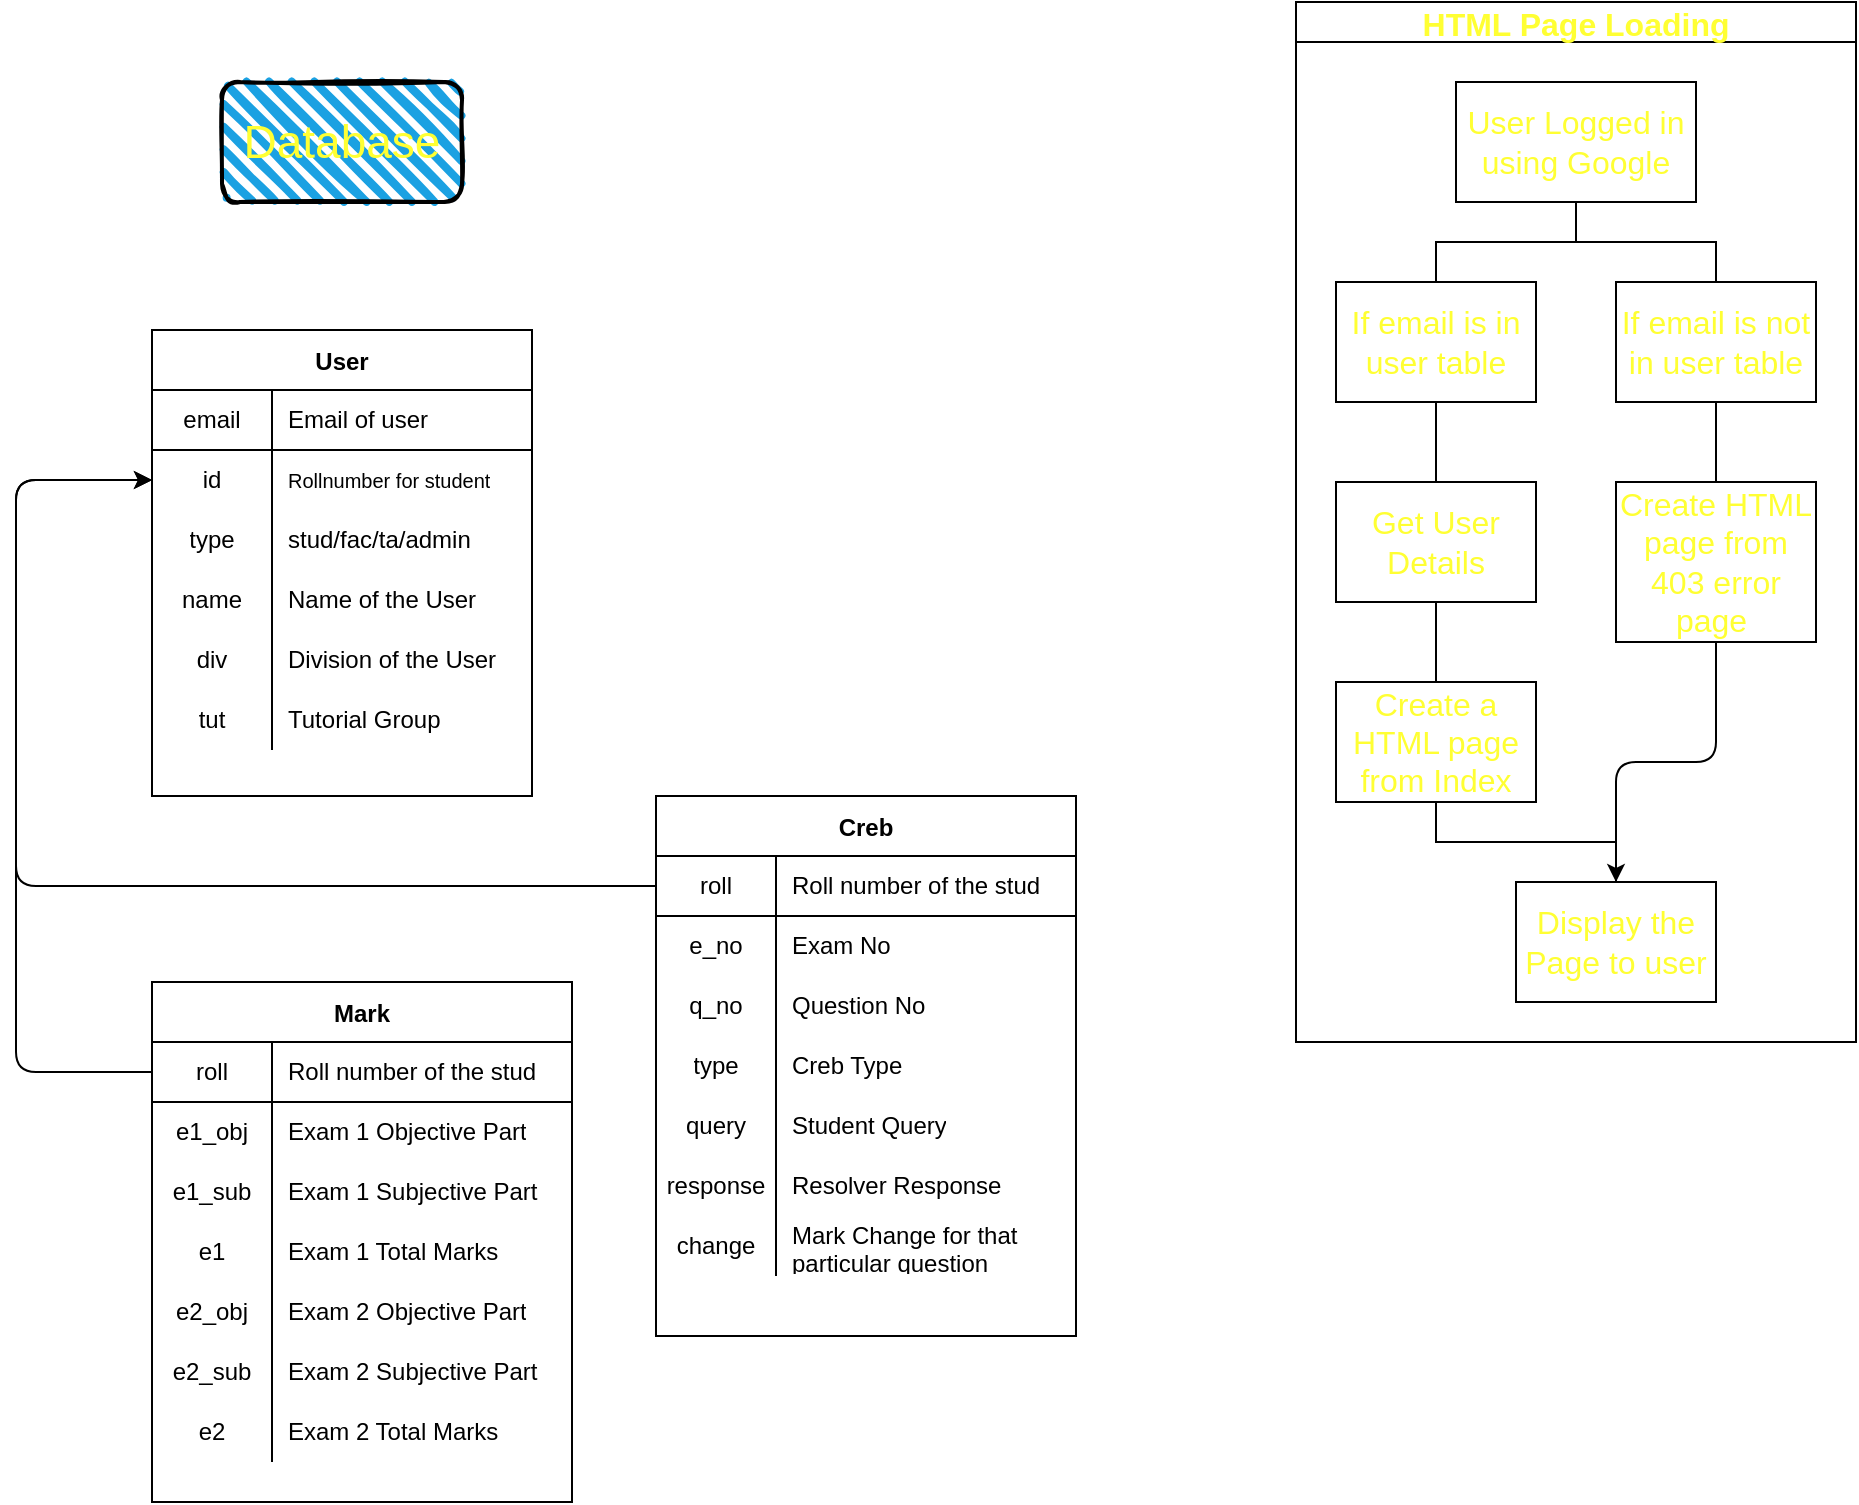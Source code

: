 <mxfile>
    <diagram id="Zwr5BVNnP6Eq51hzm9gV" name="Page-1">
        <mxGraphModel dx="684" dy="620" grid="1" gridSize="10" guides="1" tooltips="1" connect="1" arrows="1" fold="1" page="1" pageScale="1" pageWidth="1169" pageHeight="827" background="none" math="0" shadow="0">
            <root>
                <mxCell id="0"/>
                <mxCell id="1" parent="0"/>
                <mxCell id="2" value="User" style="shape=table;startSize=30;container=1;collapsible=0;childLayout=tableLayout;fixedRows=1;rowLines=0;fontStyle=1;align=center;pointerEvents=1;" parent="1" vertex="1">
                    <mxGeometry x="108" y="204" width="190" height="233" as="geometry"/>
                </mxCell>
                <mxCell id="3" value="" style="shape=partialRectangle;html=1;whiteSpace=wrap;collapsible=0;dropTarget=0;pointerEvents=1;fillColor=none;top=0;left=0;bottom=1;right=0;points=[[0,0.5],[1,0.5]];portConstraint=eastwest;" parent="2" vertex="1">
                    <mxGeometry y="30" width="190" height="30" as="geometry"/>
                </mxCell>
                <mxCell id="4" value="email" style="shape=partialRectangle;html=1;whiteSpace=wrap;connectable=0;fillColor=none;top=0;left=0;bottom=0;right=0;overflow=hidden;pointerEvents=1;" parent="3" vertex="1">
                    <mxGeometry width="60" height="30" as="geometry">
                        <mxRectangle width="60" height="30" as="alternateBounds"/>
                    </mxGeometry>
                </mxCell>
                <mxCell id="5" value="Email of user" style="shape=partialRectangle;html=1;whiteSpace=wrap;connectable=0;fillColor=none;top=0;left=0;bottom=0;right=0;align=left;spacingLeft=6;overflow=hidden;pointerEvents=1;" parent="3" vertex="1">
                    <mxGeometry x="60" width="130" height="30" as="geometry">
                        <mxRectangle width="130" height="30" as="alternateBounds"/>
                    </mxGeometry>
                </mxCell>
                <mxCell id="6" value="" style="shape=partialRectangle;html=1;whiteSpace=wrap;collapsible=0;dropTarget=0;pointerEvents=1;fillColor=none;top=0;left=0;bottom=0;right=0;points=[[0,0.5],[1,0.5]];portConstraint=eastwest;" parent="2" vertex="1">
                    <mxGeometry y="60" width="190" height="30" as="geometry"/>
                </mxCell>
                <mxCell id="7" value="id" style="shape=partialRectangle;html=1;whiteSpace=wrap;connectable=0;fillColor=none;top=0;left=0;bottom=0;right=0;overflow=hidden;pointerEvents=1;" parent="6" vertex="1">
                    <mxGeometry width="60" height="30" as="geometry">
                        <mxRectangle width="60" height="30" as="alternateBounds"/>
                    </mxGeometry>
                </mxCell>
                <mxCell id="8" value="&lt;font style=&quot;font-size: 10px&quot;&gt;Rollnumber for student&lt;/font&gt;" style="shape=partialRectangle;html=1;whiteSpace=wrap;connectable=0;fillColor=none;top=0;left=0;bottom=0;right=0;align=left;spacingLeft=6;overflow=hidden;pointerEvents=1;" parent="6" vertex="1">
                    <mxGeometry x="60" width="130" height="30" as="geometry">
                        <mxRectangle width="130" height="30" as="alternateBounds"/>
                    </mxGeometry>
                </mxCell>
                <mxCell id="9" value="" style="shape=partialRectangle;html=1;whiteSpace=wrap;collapsible=0;dropTarget=0;pointerEvents=1;fillColor=none;top=0;left=0;bottom=0;right=0;points=[[0,0.5],[1,0.5]];portConstraint=eastwest;" parent="2" vertex="1">
                    <mxGeometry y="90" width="190" height="30" as="geometry"/>
                </mxCell>
                <mxCell id="10" value="type" style="shape=partialRectangle;html=1;whiteSpace=wrap;connectable=0;fillColor=none;top=0;left=0;bottom=0;right=0;overflow=hidden;pointerEvents=1;" parent="9" vertex="1">
                    <mxGeometry width="60" height="30" as="geometry">
                        <mxRectangle width="60" height="30" as="alternateBounds"/>
                    </mxGeometry>
                </mxCell>
                <mxCell id="11" value="stud/fac/ta/admin" style="shape=partialRectangle;html=1;whiteSpace=wrap;connectable=0;fillColor=none;top=0;left=0;bottom=0;right=0;align=left;spacingLeft=6;overflow=hidden;pointerEvents=1;" parent="9" vertex="1">
                    <mxGeometry x="60" width="130" height="30" as="geometry">
                        <mxRectangle width="130" height="30" as="alternateBounds"/>
                    </mxGeometry>
                </mxCell>
                <mxCell id="25" style="shape=partialRectangle;html=1;whiteSpace=wrap;collapsible=0;dropTarget=0;pointerEvents=1;fillColor=none;top=0;left=0;bottom=0;right=0;points=[[0,0.5],[1,0.5]];portConstraint=eastwest;" parent="2" vertex="1">
                    <mxGeometry y="120" width="190" height="30" as="geometry"/>
                </mxCell>
                <mxCell id="26" value="name" style="shape=partialRectangle;html=1;whiteSpace=wrap;connectable=0;fillColor=none;top=0;left=0;bottom=0;right=0;overflow=hidden;pointerEvents=1;" parent="25" vertex="1">
                    <mxGeometry width="60" height="30" as="geometry">
                        <mxRectangle width="60" height="30" as="alternateBounds"/>
                    </mxGeometry>
                </mxCell>
                <mxCell id="27" value="Name of the User" style="shape=partialRectangle;html=1;whiteSpace=wrap;connectable=0;fillColor=none;top=0;left=0;bottom=0;right=0;align=left;spacingLeft=6;overflow=hidden;pointerEvents=1;" parent="25" vertex="1">
                    <mxGeometry x="60" width="130" height="30" as="geometry">
                        <mxRectangle width="130" height="30" as="alternateBounds"/>
                    </mxGeometry>
                </mxCell>
                <mxCell id="78" style="shape=partialRectangle;html=1;whiteSpace=wrap;collapsible=0;dropTarget=0;pointerEvents=1;fillColor=none;top=0;left=0;bottom=0;right=0;points=[[0,0.5],[1,0.5]];portConstraint=eastwest;" parent="2" vertex="1">
                    <mxGeometry y="150" width="190" height="30" as="geometry"/>
                </mxCell>
                <mxCell id="79" value="div" style="shape=partialRectangle;html=1;whiteSpace=wrap;connectable=0;fillColor=none;top=0;left=0;bottom=0;right=0;overflow=hidden;pointerEvents=1;" parent="78" vertex="1">
                    <mxGeometry width="60" height="30" as="geometry">
                        <mxRectangle width="60" height="30" as="alternateBounds"/>
                    </mxGeometry>
                </mxCell>
                <mxCell id="80" value="Division of the User" style="shape=partialRectangle;html=1;whiteSpace=wrap;connectable=0;fillColor=none;top=0;left=0;bottom=0;right=0;align=left;spacingLeft=6;overflow=hidden;pointerEvents=1;" parent="78" vertex="1">
                    <mxGeometry x="60" width="130" height="30" as="geometry">
                        <mxRectangle width="130" height="30" as="alternateBounds"/>
                    </mxGeometry>
                </mxCell>
                <mxCell id="81" style="shape=partialRectangle;html=1;whiteSpace=wrap;collapsible=0;dropTarget=0;pointerEvents=1;fillColor=none;top=0;left=0;bottom=0;right=0;points=[[0,0.5],[1,0.5]];portConstraint=eastwest;" parent="2" vertex="1">
                    <mxGeometry y="180" width="190" height="30" as="geometry"/>
                </mxCell>
                <mxCell id="82" value="tut" style="shape=partialRectangle;html=1;whiteSpace=wrap;connectable=0;fillColor=none;top=0;left=0;bottom=0;right=0;overflow=hidden;pointerEvents=1;" parent="81" vertex="1">
                    <mxGeometry width="60" height="30" as="geometry">
                        <mxRectangle width="60" height="30" as="alternateBounds"/>
                    </mxGeometry>
                </mxCell>
                <mxCell id="83" value="Tutorial Group" style="shape=partialRectangle;html=1;whiteSpace=wrap;connectable=0;fillColor=none;top=0;left=0;bottom=0;right=0;align=left;spacingLeft=6;overflow=hidden;pointerEvents=1;" parent="81" vertex="1">
                    <mxGeometry x="60" width="130" height="30" as="geometry">
                        <mxRectangle width="130" height="30" as="alternateBounds"/>
                    </mxGeometry>
                </mxCell>
                <mxCell id="28" value="Mark" style="shape=table;startSize=30;container=1;collapsible=0;childLayout=tableLayout;fixedRows=1;rowLines=0;fontStyle=1;align=center;pointerEvents=1;" parent="1" vertex="1">
                    <mxGeometry x="108" y="530" width="210" height="260" as="geometry"/>
                </mxCell>
                <mxCell id="29" value="" style="shape=partialRectangle;html=1;whiteSpace=wrap;collapsible=0;dropTarget=0;pointerEvents=1;fillColor=none;top=0;left=0;bottom=1;right=0;points=[[0,0.5],[1,0.5]];portConstraint=eastwest;" parent="28" vertex="1">
                    <mxGeometry y="30" width="210" height="30" as="geometry"/>
                </mxCell>
                <mxCell id="30" value="roll" style="shape=partialRectangle;html=1;whiteSpace=wrap;connectable=0;fillColor=none;top=0;left=0;bottom=0;right=0;overflow=hidden;pointerEvents=1;" parent="29" vertex="1">
                    <mxGeometry width="60" height="30" as="geometry">
                        <mxRectangle width="60" height="30" as="alternateBounds"/>
                    </mxGeometry>
                </mxCell>
                <mxCell id="31" value="Roll number of the stud" style="shape=partialRectangle;html=1;whiteSpace=wrap;connectable=0;fillColor=none;top=0;left=0;bottom=0;right=0;align=left;spacingLeft=6;overflow=hidden;pointerEvents=1;" parent="29" vertex="1">
                    <mxGeometry x="60" width="150" height="30" as="geometry">
                        <mxRectangle width="150" height="30" as="alternateBounds"/>
                    </mxGeometry>
                </mxCell>
                <mxCell id="44" style="shape=partialRectangle;html=1;whiteSpace=wrap;collapsible=0;dropTarget=0;pointerEvents=1;fillColor=none;top=0;left=0;bottom=0;right=0;points=[[0,0.5],[1,0.5]];portConstraint=eastwest;" parent="28" vertex="1">
                    <mxGeometry y="60" width="210" height="30" as="geometry"/>
                </mxCell>
                <mxCell id="45" value="e1_obj" style="shape=partialRectangle;html=1;whiteSpace=wrap;connectable=0;fillColor=none;top=0;left=0;bottom=0;right=0;overflow=hidden;pointerEvents=1;" parent="44" vertex="1">
                    <mxGeometry width="60" height="30" as="geometry">
                        <mxRectangle width="60" height="30" as="alternateBounds"/>
                    </mxGeometry>
                </mxCell>
                <mxCell id="46" value="Exam 1 Objective Part" style="shape=partialRectangle;html=1;whiteSpace=wrap;connectable=0;fillColor=none;top=0;left=0;bottom=0;right=0;align=left;spacingLeft=6;overflow=hidden;pointerEvents=1;" parent="44" vertex="1">
                    <mxGeometry x="60" width="150" height="30" as="geometry">
                        <mxRectangle width="150" height="30" as="alternateBounds"/>
                    </mxGeometry>
                </mxCell>
                <mxCell id="47" style="shape=partialRectangle;html=1;whiteSpace=wrap;collapsible=0;dropTarget=0;pointerEvents=1;fillColor=none;top=0;left=0;bottom=0;right=0;points=[[0,0.5],[1,0.5]];portConstraint=eastwest;" parent="28" vertex="1">
                    <mxGeometry y="90" width="210" height="30" as="geometry"/>
                </mxCell>
                <mxCell id="48" value="e1_sub" style="shape=partialRectangle;html=1;whiteSpace=wrap;connectable=0;fillColor=none;top=0;left=0;bottom=0;right=0;overflow=hidden;pointerEvents=1;" parent="47" vertex="1">
                    <mxGeometry width="60" height="30" as="geometry">
                        <mxRectangle width="60" height="30" as="alternateBounds"/>
                    </mxGeometry>
                </mxCell>
                <mxCell id="49" value="Exam 1 Subjective Part" style="shape=partialRectangle;html=1;whiteSpace=wrap;connectable=0;fillColor=none;top=0;left=0;bottom=0;right=0;align=left;spacingLeft=6;overflow=hidden;pointerEvents=1;" parent="47" vertex="1">
                    <mxGeometry x="60" width="150" height="30" as="geometry">
                        <mxRectangle width="150" height="30" as="alternateBounds"/>
                    </mxGeometry>
                </mxCell>
                <mxCell id="50" style="shape=partialRectangle;html=1;whiteSpace=wrap;collapsible=0;dropTarget=0;pointerEvents=1;fillColor=none;top=0;left=0;bottom=0;right=0;points=[[0,0.5],[1,0.5]];portConstraint=eastwest;" parent="28" vertex="1">
                    <mxGeometry y="120" width="210" height="30" as="geometry"/>
                </mxCell>
                <mxCell id="51" value="e1" style="shape=partialRectangle;html=1;whiteSpace=wrap;connectable=0;fillColor=none;top=0;left=0;bottom=0;right=0;overflow=hidden;pointerEvents=1;" parent="50" vertex="1">
                    <mxGeometry width="60" height="30" as="geometry">
                        <mxRectangle width="60" height="30" as="alternateBounds"/>
                    </mxGeometry>
                </mxCell>
                <mxCell id="52" value="Exam 1 Total Marks" style="shape=partialRectangle;html=1;whiteSpace=wrap;connectable=0;fillColor=none;top=0;left=0;bottom=0;right=0;align=left;spacingLeft=6;overflow=hidden;pointerEvents=1;" parent="50" vertex="1">
                    <mxGeometry x="60" width="150" height="30" as="geometry">
                        <mxRectangle width="150" height="30" as="alternateBounds"/>
                    </mxGeometry>
                </mxCell>
                <mxCell id="68" style="shape=partialRectangle;html=1;whiteSpace=wrap;collapsible=0;dropTarget=0;pointerEvents=1;fillColor=none;top=0;left=0;bottom=0;right=0;points=[[0,0.5],[1,0.5]];portConstraint=eastwest;" parent="28" vertex="1">
                    <mxGeometry y="150" width="210" height="30" as="geometry"/>
                </mxCell>
                <mxCell id="69" value="e2_obj" style="shape=partialRectangle;html=1;whiteSpace=wrap;connectable=0;fillColor=none;top=0;left=0;bottom=0;right=0;overflow=hidden;pointerEvents=1;" parent="68" vertex="1">
                    <mxGeometry width="60" height="30" as="geometry">
                        <mxRectangle width="60" height="30" as="alternateBounds"/>
                    </mxGeometry>
                </mxCell>
                <mxCell id="70" value="Exam 2 Objective Part" style="shape=partialRectangle;html=1;whiteSpace=wrap;connectable=0;fillColor=none;top=0;left=0;bottom=0;right=0;align=left;spacingLeft=6;overflow=hidden;pointerEvents=1;" parent="68" vertex="1">
                    <mxGeometry x="60" width="150" height="30" as="geometry">
                        <mxRectangle width="150" height="30" as="alternateBounds"/>
                    </mxGeometry>
                </mxCell>
                <mxCell id="71" style="shape=partialRectangle;html=1;whiteSpace=wrap;collapsible=0;dropTarget=0;pointerEvents=1;fillColor=none;top=0;left=0;bottom=0;right=0;points=[[0,0.5],[1,0.5]];portConstraint=eastwest;" parent="28" vertex="1">
                    <mxGeometry y="180" width="210" height="30" as="geometry"/>
                </mxCell>
                <mxCell id="72" value="e2_sub" style="shape=partialRectangle;html=1;whiteSpace=wrap;connectable=0;fillColor=none;top=0;left=0;bottom=0;right=0;overflow=hidden;pointerEvents=1;" parent="71" vertex="1">
                    <mxGeometry width="60" height="30" as="geometry">
                        <mxRectangle width="60" height="30" as="alternateBounds"/>
                    </mxGeometry>
                </mxCell>
                <mxCell id="73" value="Exam 2 Subjective Part" style="shape=partialRectangle;html=1;whiteSpace=wrap;connectable=0;fillColor=none;top=0;left=0;bottom=0;right=0;align=left;spacingLeft=6;overflow=hidden;pointerEvents=1;" parent="71" vertex="1">
                    <mxGeometry x="60" width="150" height="30" as="geometry">
                        <mxRectangle width="150" height="30" as="alternateBounds"/>
                    </mxGeometry>
                </mxCell>
                <mxCell id="74" style="shape=partialRectangle;html=1;whiteSpace=wrap;collapsible=0;dropTarget=0;pointerEvents=1;fillColor=none;top=0;left=0;bottom=0;right=0;points=[[0,0.5],[1,0.5]];portConstraint=eastwest;" parent="28" vertex="1">
                    <mxGeometry y="210" width="210" height="30" as="geometry"/>
                </mxCell>
                <mxCell id="75" value="e2" style="shape=partialRectangle;html=1;whiteSpace=wrap;connectable=0;fillColor=none;top=0;left=0;bottom=0;right=0;overflow=hidden;pointerEvents=1;" parent="74" vertex="1">
                    <mxGeometry width="60" height="30" as="geometry">
                        <mxRectangle width="60" height="30" as="alternateBounds"/>
                    </mxGeometry>
                </mxCell>
                <mxCell id="76" value="Exam 2 Total Marks" style="shape=partialRectangle;html=1;whiteSpace=wrap;connectable=0;fillColor=none;top=0;left=0;bottom=0;right=0;align=left;spacingLeft=6;overflow=hidden;pointerEvents=1;" parent="74" vertex="1">
                    <mxGeometry x="60" width="150" height="30" as="geometry">
                        <mxRectangle width="150" height="30" as="alternateBounds"/>
                    </mxGeometry>
                </mxCell>
                <mxCell id="88" value="&lt;font style=&quot;font-size: 23px&quot; color=&quot;#ffff33&quot;&gt;Database&lt;/font&gt;" style="rounded=1;whiteSpace=wrap;html=1;strokeWidth=2;fillWeight=4;hachureGap=8;hachureAngle=45;fillColor=#1ba1e2;sketch=1;fontSize=10;" parent="1" vertex="1">
                    <mxGeometry x="143" y="80" width="120" height="60" as="geometry"/>
                </mxCell>
                <mxCell id="89" value="Creb" style="shape=table;startSize=30;container=1;collapsible=0;childLayout=tableLayout;fixedRows=1;rowLines=0;fontStyle=1;align=center;pointerEvents=1;" parent="1" vertex="1">
                    <mxGeometry x="360" y="437" width="210" height="270" as="geometry"/>
                </mxCell>
                <mxCell id="90" value="" style="shape=partialRectangle;html=1;whiteSpace=wrap;collapsible=0;dropTarget=0;pointerEvents=1;fillColor=none;top=0;left=0;bottom=1;right=0;points=[[0,0.5],[1,0.5]];portConstraint=eastwest;" parent="89" vertex="1">
                    <mxGeometry y="30" width="210" height="30" as="geometry"/>
                </mxCell>
                <mxCell id="91" value="roll" style="shape=partialRectangle;html=1;whiteSpace=wrap;connectable=0;fillColor=none;top=0;left=0;bottom=0;right=0;overflow=hidden;pointerEvents=1;" parent="90" vertex="1">
                    <mxGeometry width="60" height="30" as="geometry">
                        <mxRectangle width="60" height="30" as="alternateBounds"/>
                    </mxGeometry>
                </mxCell>
                <mxCell id="92" value="Roll number of the stud" style="shape=partialRectangle;html=1;whiteSpace=wrap;connectable=0;fillColor=none;top=0;left=0;bottom=0;right=0;align=left;spacingLeft=6;overflow=hidden;pointerEvents=1;" parent="90" vertex="1">
                    <mxGeometry x="60" width="150" height="30" as="geometry">
                        <mxRectangle width="150" height="30" as="alternateBounds"/>
                    </mxGeometry>
                </mxCell>
                <mxCell id="93" style="shape=partialRectangle;html=1;whiteSpace=wrap;collapsible=0;dropTarget=0;pointerEvents=1;fillColor=none;top=0;left=0;bottom=0;right=0;points=[[0,0.5],[1,0.5]];portConstraint=eastwest;" parent="89" vertex="1">
                    <mxGeometry y="60" width="210" height="30" as="geometry"/>
                </mxCell>
                <mxCell id="94" value="e_no" style="shape=partialRectangle;html=1;whiteSpace=wrap;connectable=0;fillColor=none;top=0;left=0;bottom=0;right=0;overflow=hidden;pointerEvents=1;" parent="93" vertex="1">
                    <mxGeometry width="60" height="30" as="geometry">
                        <mxRectangle width="60" height="30" as="alternateBounds"/>
                    </mxGeometry>
                </mxCell>
                <mxCell id="95" value="Exam No" style="shape=partialRectangle;html=1;whiteSpace=wrap;connectable=0;fillColor=none;top=0;left=0;bottom=0;right=0;align=left;spacingLeft=6;overflow=hidden;pointerEvents=1;" parent="93" vertex="1">
                    <mxGeometry x="60" width="150" height="30" as="geometry">
                        <mxRectangle width="150" height="30" as="alternateBounds"/>
                    </mxGeometry>
                </mxCell>
                <mxCell id="96" style="shape=partialRectangle;html=1;whiteSpace=wrap;collapsible=0;dropTarget=0;pointerEvents=1;fillColor=none;top=0;left=0;bottom=0;right=0;points=[[0,0.5],[1,0.5]];portConstraint=eastwest;" parent="89" vertex="1">
                    <mxGeometry y="90" width="210" height="30" as="geometry"/>
                </mxCell>
                <mxCell id="97" value="q_no" style="shape=partialRectangle;html=1;whiteSpace=wrap;connectable=0;fillColor=none;top=0;left=0;bottom=0;right=0;overflow=hidden;pointerEvents=1;" parent="96" vertex="1">
                    <mxGeometry width="60" height="30" as="geometry">
                        <mxRectangle width="60" height="30" as="alternateBounds"/>
                    </mxGeometry>
                </mxCell>
                <mxCell id="98" value="Question No" style="shape=partialRectangle;html=1;whiteSpace=wrap;connectable=0;fillColor=none;top=0;left=0;bottom=0;right=0;align=left;spacingLeft=6;overflow=hidden;pointerEvents=1;" parent="96" vertex="1">
                    <mxGeometry x="60" width="150" height="30" as="geometry">
                        <mxRectangle width="150" height="30" as="alternateBounds"/>
                    </mxGeometry>
                </mxCell>
                <mxCell id="99" style="shape=partialRectangle;html=1;whiteSpace=wrap;collapsible=0;dropTarget=0;pointerEvents=1;fillColor=none;top=0;left=0;bottom=0;right=0;points=[[0,0.5],[1,0.5]];portConstraint=eastwest;" parent="89" vertex="1">
                    <mxGeometry y="120" width="210" height="30" as="geometry"/>
                </mxCell>
                <mxCell id="100" value="type" style="shape=partialRectangle;html=1;whiteSpace=wrap;connectable=0;fillColor=none;top=0;left=0;bottom=0;right=0;overflow=hidden;pointerEvents=1;" parent="99" vertex="1">
                    <mxGeometry width="60" height="30" as="geometry">
                        <mxRectangle width="60" height="30" as="alternateBounds"/>
                    </mxGeometry>
                </mxCell>
                <mxCell id="101" value="Creb Type" style="shape=partialRectangle;html=1;whiteSpace=wrap;connectable=0;fillColor=none;top=0;left=0;bottom=0;right=0;align=left;spacingLeft=6;overflow=hidden;pointerEvents=1;" parent="99" vertex="1">
                    <mxGeometry x="60" width="150" height="30" as="geometry">
                        <mxRectangle width="150" height="30" as="alternateBounds"/>
                    </mxGeometry>
                </mxCell>
                <mxCell id="111" style="shape=partialRectangle;html=1;whiteSpace=wrap;collapsible=0;dropTarget=0;pointerEvents=1;fillColor=none;top=0;left=0;bottom=0;right=0;points=[[0,0.5],[1,0.5]];portConstraint=eastwest;" parent="89" vertex="1">
                    <mxGeometry y="150" width="210" height="30" as="geometry"/>
                </mxCell>
                <mxCell id="112" value="query" style="shape=partialRectangle;html=1;whiteSpace=wrap;connectable=0;fillColor=none;top=0;left=0;bottom=0;right=0;overflow=hidden;pointerEvents=1;" parent="111" vertex="1">
                    <mxGeometry width="60" height="30" as="geometry">
                        <mxRectangle width="60" height="30" as="alternateBounds"/>
                    </mxGeometry>
                </mxCell>
                <mxCell id="113" value="Student Query" style="shape=partialRectangle;html=1;whiteSpace=wrap;connectable=0;fillColor=none;top=0;left=0;bottom=0;right=0;align=left;spacingLeft=6;overflow=hidden;pointerEvents=1;" parent="111" vertex="1">
                    <mxGeometry x="60" width="150" height="30" as="geometry">
                        <mxRectangle width="150" height="30" as="alternateBounds"/>
                    </mxGeometry>
                </mxCell>
                <mxCell id="114" style="shape=partialRectangle;html=1;whiteSpace=wrap;collapsible=0;dropTarget=0;pointerEvents=1;fillColor=none;top=0;left=0;bottom=0;right=0;points=[[0,0.5],[1,0.5]];portConstraint=eastwest;" parent="89" vertex="1">
                    <mxGeometry y="180" width="210" height="30" as="geometry"/>
                </mxCell>
                <mxCell id="115" value="response" style="shape=partialRectangle;html=1;whiteSpace=wrap;connectable=0;fillColor=none;top=0;left=0;bottom=0;right=0;overflow=hidden;pointerEvents=1;" parent="114" vertex="1">
                    <mxGeometry width="60" height="30" as="geometry">
                        <mxRectangle width="60" height="30" as="alternateBounds"/>
                    </mxGeometry>
                </mxCell>
                <mxCell id="116" value="Resolver Response" style="shape=partialRectangle;html=1;whiteSpace=wrap;connectable=0;fillColor=none;top=0;left=0;bottom=0;right=0;align=left;spacingLeft=6;overflow=hidden;pointerEvents=1;" parent="114" vertex="1">
                    <mxGeometry x="60" width="150" height="30" as="geometry">
                        <mxRectangle width="150" height="30" as="alternateBounds"/>
                    </mxGeometry>
                </mxCell>
                <mxCell id="117" style="shape=partialRectangle;html=1;whiteSpace=wrap;collapsible=0;dropTarget=0;pointerEvents=1;fillColor=none;top=0;left=0;bottom=0;right=0;points=[[0,0.5],[1,0.5]];portConstraint=eastwest;" parent="89" vertex="1">
                    <mxGeometry y="210" width="210" height="30" as="geometry"/>
                </mxCell>
                <mxCell id="118" value="change" style="shape=partialRectangle;html=1;whiteSpace=wrap;connectable=0;fillColor=none;top=0;left=0;bottom=0;right=0;overflow=hidden;pointerEvents=1;" parent="117" vertex="1">
                    <mxGeometry width="60" height="30" as="geometry">
                        <mxRectangle width="60" height="30" as="alternateBounds"/>
                    </mxGeometry>
                </mxCell>
                <mxCell id="119" value="Mark Change for that particular question" style="shape=partialRectangle;html=1;whiteSpace=wrap;connectable=0;fillColor=none;top=0;left=0;bottom=0;right=0;align=left;spacingLeft=6;overflow=hidden;pointerEvents=1;" parent="117" vertex="1">
                    <mxGeometry x="60" width="150" height="30" as="geometry">
                        <mxRectangle width="150" height="30" as="alternateBounds"/>
                    </mxGeometry>
                </mxCell>
                <mxCell id="122" value="" style="edgeStyle=elbowEdgeStyle;elbow=vertical;endArrow=classic;html=1;fontSize=23;fontColor=#FFFF33;exitX=0;exitY=0.5;exitDx=0;exitDy=0;entryX=0;entryY=0.5;entryDx=0;entryDy=0;" parent="1" source="29" target="6" edge="1">
                    <mxGeometry width="50" height="50" relative="1" as="geometry">
                        <mxPoint x="370" y="500" as="sourcePoint"/>
                        <mxPoint x="420" y="450" as="targetPoint"/>
                        <Array as="points">
                            <mxPoint x="40" y="420"/>
                        </Array>
                    </mxGeometry>
                </mxCell>
                <mxCell id="123" value="" style="edgeStyle=elbowEdgeStyle;elbow=horizontal;endArrow=classic;html=1;fontSize=23;fontColor=#FFFF33;exitX=0;exitY=0.5;exitDx=0;exitDy=0;entryX=0;entryY=0.5;entryDx=0;entryDy=0;" parent="1" source="90" target="6" edge="1">
                    <mxGeometry width="50" height="50" relative="1" as="geometry">
                        <mxPoint x="370" y="500" as="sourcePoint"/>
                        <mxPoint x="420" y="450" as="targetPoint"/>
                        <Array as="points">
                            <mxPoint x="40" y="380"/>
                        </Array>
                    </mxGeometry>
                </mxCell>
                <mxCell id="134" value="HTML Page Loading" style="swimlane;startSize=20;horizontal=1;containerType=tree;newEdgeStyle={&quot;edgeStyle&quot;:&quot;elbowEdgeStyle&quot;,&quot;startArrow&quot;:&quot;none&quot;,&quot;endArrow&quot;:&quot;none&quot;};labelBackgroundColor=none;fontSize=16;fontColor=#FFFF33;" parent="1" vertex="1">
                    <mxGeometry x="680" y="40" width="280" height="520" as="geometry">
                        <mxRectangle x="690" y="240" width="100" height="20" as="alternateBounds"/>
                    </mxGeometry>
                </mxCell>
                <mxCell id="135" value="" style="edgeStyle=elbowEdgeStyle;elbow=vertical;startArrow=none;endArrow=none;rounded=0;fontSize=16;fontColor=#FFFF33;" parent="134" source="137" target="138" edge="1">
                    <mxGeometry relative="1" as="geometry"/>
                </mxCell>
                <mxCell id="136" value="" style="edgeStyle=elbowEdgeStyle;elbow=vertical;startArrow=none;endArrow=none;rounded=0;fontSize=16;fontColor=#FFFF33;" parent="134" source="137" target="139" edge="1">
                    <mxGeometry relative="1" as="geometry"/>
                </mxCell>
                <UserObject label="User Logged in using Google" treeRoot="1" id="137">
                    <mxCell style="whiteSpace=wrap;html=1;align=center;treeFolding=1;treeMoving=1;newEdgeStyle={&quot;edgeStyle&quot;:&quot;elbowEdgeStyle&quot;,&quot;startArrow&quot;:&quot;none&quot;,&quot;endArrow&quot;:&quot;none&quot;};labelBackgroundColor=none;fontSize=16;fontColor=#FFFF33;" parent="134" vertex="1">
                        <mxGeometry x="80" y="40" width="120" height="60" as="geometry"/>
                    </mxCell>
                </UserObject>
                <mxCell id="138" value="If email is in user table" style="whiteSpace=wrap;html=1;align=center;verticalAlign=middle;treeFolding=1;treeMoving=1;newEdgeStyle={&quot;edgeStyle&quot;:&quot;elbowEdgeStyle&quot;,&quot;startArrow&quot;:&quot;none&quot;,&quot;endArrow&quot;:&quot;none&quot;};labelBackgroundColor=none;fontSize=16;fontColor=#FFFF33;" parent="134" vertex="1">
                    <mxGeometry x="20" y="140" width="100" height="60" as="geometry"/>
                </mxCell>
                <mxCell id="139" value="If email is not in user table" style="whiteSpace=wrap;html=1;align=center;verticalAlign=middle;treeFolding=1;treeMoving=1;newEdgeStyle={&quot;edgeStyle&quot;:&quot;elbowEdgeStyle&quot;,&quot;startArrow&quot;:&quot;none&quot;,&quot;endArrow&quot;:&quot;none&quot;};labelBackgroundColor=none;fontSize=16;fontColor=#FFFF33;" parent="134" vertex="1">
                    <mxGeometry x="160" y="140" width="100" height="60" as="geometry"/>
                </mxCell>
                <mxCell id="141" value="" style="edgeStyle=elbowEdgeStyle;elbow=vertical;startArrow=none;endArrow=none;rounded=0;fontSize=16;fontColor=#FFFF33;" parent="134" source="138" target="142" edge="1">
                    <mxGeometry relative="1" as="geometry">
                        <mxPoint x="830" y="340.0" as="sourcePoint"/>
                    </mxGeometry>
                </mxCell>
                <mxCell id="142" value="Get User Details" style="whiteSpace=wrap;html=1;align=center;verticalAlign=middle;treeFolding=1;treeMoving=1;newEdgeStyle={&quot;edgeStyle&quot;:&quot;elbowEdgeStyle&quot;,&quot;startArrow&quot;:&quot;none&quot;,&quot;endArrow&quot;:&quot;none&quot;};labelBackgroundColor=none;fontSize=16;fontColor=#FFFF33;" parent="134" vertex="1">
                    <mxGeometry x="20" y="240" width="100" height="60" as="geometry"/>
                </mxCell>
                <mxCell id="143" value="" style="edgeStyle=elbowEdgeStyle;elbow=vertical;startArrow=none;endArrow=none;rounded=0;fontSize=16;fontColor=#FFFF33;" parent="134" source="142" target="144" edge="1">
                    <mxGeometry relative="1" as="geometry">
                        <mxPoint x="760" y="440.0" as="sourcePoint"/>
                    </mxGeometry>
                </mxCell>
                <mxCell id="144" value="Create a HTML page from Index" style="whiteSpace=wrap;html=1;align=center;verticalAlign=middle;treeFolding=1;treeMoving=1;newEdgeStyle={&quot;edgeStyle&quot;:&quot;elbowEdgeStyle&quot;,&quot;startArrow&quot;:&quot;none&quot;,&quot;endArrow&quot;:&quot;none&quot;};labelBackgroundColor=none;fontSize=16;fontColor=#FFFF33;" parent="134" vertex="1">
                    <mxGeometry x="20" y="340" width="100" height="60" as="geometry"/>
                </mxCell>
                <mxCell id="145" value="" style="edgeStyle=elbowEdgeStyle;elbow=vertical;startArrow=none;endArrow=none;rounded=0;fontSize=16;fontColor=#FFFF33;" parent="134" source="139" target="146" edge="1">
                    <mxGeometry relative="1" as="geometry">
                        <mxPoint x="830" y="340.0" as="sourcePoint"/>
                    </mxGeometry>
                </mxCell>
                <mxCell id="146" value="Create HTML page from 403 error page&amp;nbsp;" style="whiteSpace=wrap;html=1;align=center;verticalAlign=middle;treeFolding=1;treeMoving=1;newEdgeStyle={&quot;edgeStyle&quot;:&quot;elbowEdgeStyle&quot;,&quot;startArrow&quot;:&quot;none&quot;,&quot;endArrow&quot;:&quot;none&quot;};labelBackgroundColor=none;fontSize=16;fontColor=#FFFF33;" parent="134" vertex="1">
                    <mxGeometry x="160" y="240" width="100" height="80" as="geometry"/>
                </mxCell>
                <mxCell id="151" value="" style="edgeStyle=elbowEdgeStyle;elbow=vertical;startArrow=none;endArrow=none;rounded=0;fontSize=16;fontColor=#FFFF33;" parent="134" source="144" target="152" edge="1">
                    <mxGeometry relative="1" as="geometry">
                        <mxPoint x="760" y="540" as="sourcePoint"/>
                    </mxGeometry>
                </mxCell>
                <mxCell id="152" value="Display the Page to user" style="whiteSpace=wrap;html=1;align=center;verticalAlign=middle;treeFolding=1;treeMoving=1;newEdgeStyle={&quot;edgeStyle&quot;:&quot;elbowEdgeStyle&quot;,&quot;startArrow&quot;:&quot;none&quot;,&quot;endArrow&quot;:&quot;none&quot;};labelBackgroundColor=none;fontSize=16;fontColor=#FFFF33;" parent="134" vertex="1">
                    <mxGeometry x="110" y="440" width="100" height="60" as="geometry"/>
                </mxCell>
                <mxCell id="155" value="" style="edgeStyle=elbowEdgeStyle;elbow=vertical;endArrow=classic;html=1;fontSize=16;fontColor=#FFFF33;exitX=0.5;exitY=1;exitDx=0;exitDy=0;entryX=0.5;entryY=0;entryDx=0;entryDy=0;" parent="134" source="146" target="152" edge="1">
                    <mxGeometry width="50" height="50" relative="1" as="geometry">
                        <mxPoint x="60" y="440" as="sourcePoint"/>
                        <mxPoint x="110" y="390" as="targetPoint"/>
                    </mxGeometry>
                </mxCell>
            </root>
        </mxGraphModel>
    </diagram>
    <diagram id="lodUC2dEfF-dFL0Y-9R8" name="Page-2">
        <mxGraphModel dx="684" dy="620" grid="1" gridSize="10" guides="1" tooltips="1" connect="1" arrows="1" fold="1" page="1" pageScale="1" pageWidth="1169" pageHeight="827" math="0" shadow="0">
            <root>
                <mxCell id="t2VDbVq42NITe-QSgduG-0"/>
                <mxCell id="t2VDbVq42NITe-QSgduG-1" parent="t2VDbVq42NITe-QSgduG-0"/>
                <mxCell id="DUilNuEmH_4ZLzzIRQBH-0" value="HTML Page Loading" style="swimlane;startSize=20;horizontal=1;containerType=tree;newEdgeStyle={&quot;edgeStyle&quot;:&quot;elbowEdgeStyle&quot;,&quot;startArrow&quot;:&quot;none&quot;,&quot;endArrow&quot;:&quot;none&quot;};labelBackgroundColor=none;fontSize=16;fontColor=#FFFF33;" parent="t2VDbVq42NITe-QSgduG-1" vertex="1">
                    <mxGeometry x="80" y="80" width="280" height="620" as="geometry">
                        <mxRectangle x="690" y="240" width="100" height="20" as="alternateBounds"/>
                    </mxGeometry>
                </mxCell>
                <mxCell id="DUilNuEmH_4ZLzzIRQBH-1" value="" style="edgeStyle=elbowEdgeStyle;elbow=vertical;startArrow=none;endArrow=none;rounded=0;fontSize=16;fontColor=#FFFF33;" parent="DUilNuEmH_4ZLzzIRQBH-0" edge="1">
                    <mxGeometry relative="1" as="geometry">
                        <mxPoint x="140" y="190" as="sourcePoint"/>
                        <mxPoint x="70" y="230" as="targetPoint"/>
                    </mxGeometry>
                </mxCell>
                <mxCell id="DUilNuEmH_4ZLzzIRQBH-2" value="" style="edgeStyle=elbowEdgeStyle;elbow=vertical;startArrow=none;endArrow=none;rounded=0;fontSize=16;fontColor=#FFFF33;" parent="DUilNuEmH_4ZLzzIRQBH-0" target="DUilNuEmH_4ZLzzIRQBH-5" edge="1">
                    <mxGeometry relative="1" as="geometry">
                        <mxPoint x="140" y="190" as="sourcePoint"/>
                    </mxGeometry>
                </mxCell>
                <UserObject label="Use Google SESSION API to get Email" treeRoot="1" id="DUilNuEmH_4ZLzzIRQBH-3">
                    <mxCell style="whiteSpace=wrap;html=1;align=center;treeFolding=1;treeMoving=1;newEdgeStyle={&quot;edgeStyle&quot;:&quot;elbowEdgeStyle&quot;,&quot;startArrow&quot;:&quot;none&quot;,&quot;endArrow&quot;:&quot;none&quot;};labelBackgroundColor=none;fontSize=16;fontColor=#FFFF33;" parent="DUilNuEmH_4ZLzzIRQBH-0" vertex="1">
                        <mxGeometry x="80" y="130" width="120" height="60" as="geometry"/>
                    </mxCell>
                </UserObject>
                <mxCell id="DUilNuEmH_4ZLzzIRQBH-4" value="If email is in user table" style="whiteSpace=wrap;html=1;align=center;verticalAlign=middle;treeFolding=1;treeMoving=1;newEdgeStyle={&quot;edgeStyle&quot;:&quot;elbowEdgeStyle&quot;,&quot;startArrow&quot;:&quot;none&quot;,&quot;endArrow&quot;:&quot;none&quot;};labelBackgroundColor=none;fontSize=16;fontColor=#FFFF33;" parent="DUilNuEmH_4ZLzzIRQBH-0" vertex="1">
                    <mxGeometry x="20" y="230" width="100" height="60" as="geometry"/>
                </mxCell>
                <mxCell id="DUilNuEmH_4ZLzzIRQBH-5" value="If email is not in user table" style="whiteSpace=wrap;html=1;align=center;verticalAlign=middle;treeFolding=1;treeMoving=1;newEdgeStyle={&quot;edgeStyle&quot;:&quot;elbowEdgeStyle&quot;,&quot;startArrow&quot;:&quot;none&quot;,&quot;endArrow&quot;:&quot;none&quot;};labelBackgroundColor=none;fontSize=16;fontColor=#FF245E;" parent="DUilNuEmH_4ZLzzIRQBH-0" vertex="1">
                    <mxGeometry x="160" y="230" width="100" height="60" as="geometry"/>
                </mxCell>
                <mxCell id="DUilNuEmH_4ZLzzIRQBH-6" value="" style="edgeStyle=elbowEdgeStyle;elbow=vertical;startArrow=none;endArrow=none;rounded=0;fontSize=16;fontColor=#FFFF33;" parent="DUilNuEmH_4ZLzzIRQBH-0" edge="1">
                    <mxGeometry relative="1" as="geometry">
                        <mxPoint x="70" y="290" as="sourcePoint"/>
                        <mxPoint x="70" y="330" as="targetPoint"/>
                    </mxGeometry>
                </mxCell>
                <mxCell id="DUilNuEmH_4ZLzzIRQBH-7" value="Get User Details" style="whiteSpace=wrap;html=1;align=center;verticalAlign=middle;treeFolding=1;treeMoving=1;newEdgeStyle={&quot;edgeStyle&quot;:&quot;elbowEdgeStyle&quot;,&quot;startArrow&quot;:&quot;none&quot;,&quot;endArrow&quot;:&quot;none&quot;};labelBackgroundColor=none;fontSize=16;fontColor=#FFFF33;" parent="DUilNuEmH_4ZLzzIRQBH-0" vertex="1">
                    <mxGeometry x="20" y="330" width="100" height="60" as="geometry"/>
                </mxCell>
                <mxCell id="DUilNuEmH_4ZLzzIRQBH-8" value="" style="edgeStyle=elbowEdgeStyle;elbow=vertical;startArrow=none;endArrow=none;rounded=0;fontSize=16;fontColor=#FFFF33;" parent="DUilNuEmH_4ZLzzIRQBH-0" edge="1">
                    <mxGeometry relative="1" as="geometry">
                        <mxPoint x="70" y="390" as="sourcePoint"/>
                        <mxPoint x="70" y="430" as="targetPoint"/>
                    </mxGeometry>
                </mxCell>
                <mxCell id="DUilNuEmH_4ZLzzIRQBH-9" value="Create a HTML page from Index" style="whiteSpace=wrap;html=1;align=center;verticalAlign=middle;treeFolding=1;treeMoving=1;newEdgeStyle={&quot;edgeStyle&quot;:&quot;elbowEdgeStyle&quot;,&quot;startArrow&quot;:&quot;none&quot;,&quot;endArrow&quot;:&quot;none&quot;};labelBackgroundColor=none;fontSize=16;fontColor=#FFFF33;" parent="DUilNuEmH_4ZLzzIRQBH-0" vertex="1">
                    <mxGeometry x="20" y="430" width="100" height="60" as="geometry"/>
                </mxCell>
                <mxCell id="DUilNuEmH_4ZLzzIRQBH-10" value="" style="edgeStyle=elbowEdgeStyle;elbow=vertical;startArrow=none;endArrow=none;rounded=0;fontSize=16;fontColor=#FFFF33;" parent="DUilNuEmH_4ZLzzIRQBH-0" source="DUilNuEmH_4ZLzzIRQBH-5" target="DUilNuEmH_4ZLzzIRQBH-11" edge="1">
                    <mxGeometry relative="1" as="geometry">
                        <mxPoint x="830" y="430.0" as="sourcePoint"/>
                    </mxGeometry>
                </mxCell>
                <mxCell id="DUilNuEmH_4ZLzzIRQBH-11" value="Create HTML page from 403 error page&amp;nbsp;" style="whiteSpace=wrap;html=1;align=center;verticalAlign=middle;treeFolding=1;treeMoving=1;newEdgeStyle={&quot;edgeStyle&quot;:&quot;elbowEdgeStyle&quot;,&quot;startArrow&quot;:&quot;none&quot;,&quot;endArrow&quot;:&quot;none&quot;};labelBackgroundColor=none;fontSize=16;fontColor=#FF245E;" parent="DUilNuEmH_4ZLzzIRQBH-0" vertex="1">
                    <mxGeometry x="160" y="330" width="100" height="100" as="geometry"/>
                </mxCell>
                <mxCell id="DUilNuEmH_4ZLzzIRQBH-12" value="" style="edgeStyle=elbowEdgeStyle;elbow=vertical;startArrow=none;endArrow=none;rounded=0;fontSize=16;fontColor=#FFFF33;" parent="DUilNuEmH_4ZLzzIRQBH-0" edge="1">
                    <mxGeometry relative="1" as="geometry">
                        <mxPoint x="70" y="490" as="sourcePoint"/>
                        <mxPoint x="210" y="520" as="targetPoint"/>
                    </mxGeometry>
                </mxCell>
                <mxCell id="DUilNuEmH_4ZLzzIRQBH-13" value="Display the Page to user" style="whiteSpace=wrap;html=1;align=center;verticalAlign=middle;treeFolding=1;treeMoving=1;newEdgeStyle={&quot;edgeStyle&quot;:&quot;elbowEdgeStyle&quot;,&quot;startArrow&quot;:&quot;none&quot;,&quot;endArrow&quot;:&quot;none&quot;};labelBackgroundColor=none;fontSize=16;fontColor=#00CC00;" parent="DUilNuEmH_4ZLzzIRQBH-0" vertex="1">
                    <mxGeometry x="160" y="540" width="100" height="60" as="geometry"/>
                </mxCell>
                <mxCell id="DUilNuEmH_4ZLzzIRQBH-14" value="" style="edgeStyle=elbowEdgeStyle;elbow=vertical;endArrow=classic;html=1;fontSize=16;fontColor=#FFFF33;exitX=0.5;exitY=1;exitDx=0;exitDy=0;entryX=0.5;entryY=0;entryDx=0;entryDy=0;" parent="DUilNuEmH_4ZLzzIRQBH-0" source="DUilNuEmH_4ZLzzIRQBH-11" target="DUilNuEmH_4ZLzzIRQBH-13" edge="1">
                    <mxGeometry width="50" height="50" relative="1" as="geometry">
                        <mxPoint x="60" y="530" as="sourcePoint"/>
                        <mxPoint x="160" y="530" as="targetPoint"/>
                    </mxGeometry>
                </mxCell>
                <mxCell id="DUilNuEmH_4ZLzzIRQBH-17" value="" style="edgeStyle=elbowEdgeStyle;html=1;elbow=horizontal;startArrow=none;endArrow=none;" parent="DUilNuEmH_4ZLzzIRQBH-0" source="DUilNuEmH_4ZLzzIRQBH-3" target="DUilNuEmH_4ZLzzIRQBH-18" edge="1">
                    <mxGeometry relative="1" as="geometry"/>
                </mxCell>
                <UserObject label="User Logged in using Google" treeRoot="1" id="DUilNuEmH_4ZLzzIRQBH-18">
                    <mxCell style="whiteSpace=wrap;html=1;align=center;treeFolding=1;treeMoving=1;newEdgeStyle={&quot;edgeStyle&quot;:&quot;elbowEdgeStyle&quot;,&quot;startArrow&quot;:&quot;none&quot;,&quot;endArrow&quot;:&quot;none&quot;};labelBackgroundColor=none;fontSize=16;fontColor=#FFFF33;" parent="DUilNuEmH_4ZLzzIRQBH-0" vertex="1">
                        <mxGeometry x="80" y="40" width="120" height="60" as="geometry"/>
                    </mxCell>
                </UserObject>
                <mxCell id="DUilNuEmH_4ZLzzIRQBH-20" value="User Interation" style="swimlane;startSize=20;horizontal=1;containerType=tree;newEdgeStyle={&quot;edgeStyle&quot;:&quot;elbowEdgeStyle&quot;,&quot;startArrow&quot;:&quot;none&quot;,&quot;endArrow&quot;:&quot;none&quot;};labelBackgroundColor=none;fontSize=16;fontColor=#FFFF33;" parent="t2VDbVq42NITe-QSgduG-1" vertex="1">
                    <mxGeometry x="480" y="80" width="280" height="520" as="geometry">
                        <mxRectangle x="690" y="240" width="100" height="20" as="alternateBounds"/>
                    </mxGeometry>
                </mxCell>
                <mxCell id="DUilNuEmH_4ZLzzIRQBH-21" value="" style="edgeStyle=elbowEdgeStyle;elbow=vertical;startArrow=none;endArrow=none;rounded=0;fontSize=16;fontColor=#FFFF33;" parent="DUilNuEmH_4ZLzzIRQBH-20" edge="1">
                    <mxGeometry relative="1" as="geometry">
                        <mxPoint x="140" y="190" as="sourcePoint"/>
                        <mxPoint x="70" y="230" as="targetPoint"/>
                    </mxGeometry>
                </mxCell>
                <mxCell id="DUilNuEmH_4ZLzzIRQBH-22" value="" style="edgeStyle=elbowEdgeStyle;elbow=vertical;startArrow=none;endArrow=none;rounded=0;fontSize=16;fontColor=#FFFF33;" parent="DUilNuEmH_4ZLzzIRQBH-20" target="DUilNuEmH_4ZLzzIRQBH-25" edge="1">
                    <mxGeometry relative="1" as="geometry">
                        <mxPoint x="140" y="190" as="sourcePoint"/>
                    </mxGeometry>
                </mxCell>
                <UserObject label="Use Google SESSION API to get Email" treeRoot="1" id="DUilNuEmH_4ZLzzIRQBH-23">
                    <mxCell style="whiteSpace=wrap;html=1;align=center;treeFolding=1;treeMoving=1;newEdgeStyle={&quot;edgeStyle&quot;:&quot;elbowEdgeStyle&quot;,&quot;startArrow&quot;:&quot;none&quot;,&quot;endArrow&quot;:&quot;none&quot;};labelBackgroundColor=none;fontSize=16;fontColor=#FFFF33;" parent="DUilNuEmH_4ZLzzIRQBH-20" vertex="1">
                        <mxGeometry x="80" y="130" width="120" height="60" as="geometry"/>
                    </mxCell>
                </UserObject>
                <mxCell id="DUilNuEmH_4ZLzzIRQBH-24" value="If email is in user table" style="whiteSpace=wrap;html=1;align=center;verticalAlign=middle;treeFolding=1;treeMoving=1;newEdgeStyle={&quot;edgeStyle&quot;:&quot;elbowEdgeStyle&quot;,&quot;startArrow&quot;:&quot;none&quot;,&quot;endArrow&quot;:&quot;none&quot;};labelBackgroundColor=none;fontSize=16;fontColor=#FFFF33;" parent="DUilNuEmH_4ZLzzIRQBH-20" vertex="1">
                    <mxGeometry x="20" y="230" width="100" height="60" as="geometry"/>
                </mxCell>
                <mxCell id="DUilNuEmH_4ZLzzIRQBH-25" value="If email is not in user table" style="whiteSpace=wrap;html=1;align=center;verticalAlign=middle;treeFolding=1;treeMoving=1;newEdgeStyle={&quot;edgeStyle&quot;:&quot;elbowEdgeStyle&quot;,&quot;startArrow&quot;:&quot;none&quot;,&quot;endArrow&quot;:&quot;none&quot;};labelBackgroundColor=none;fontSize=16;fontColor=#FF245E;" parent="DUilNuEmH_4ZLzzIRQBH-20" vertex="1">
                    <mxGeometry x="160" y="230" width="100" height="60" as="geometry"/>
                </mxCell>
                <mxCell id="DUilNuEmH_4ZLzzIRQBH-26" value="" style="edgeStyle=elbowEdgeStyle;elbow=vertical;startArrow=none;endArrow=none;rounded=0;fontSize=16;fontColor=#FFFF33;" parent="DUilNuEmH_4ZLzzIRQBH-20" edge="1">
                    <mxGeometry relative="1" as="geometry">
                        <mxPoint x="70" y="290" as="sourcePoint"/>
                        <mxPoint x="70" y="330" as="targetPoint"/>
                    </mxGeometry>
                </mxCell>
                <mxCell id="DUilNuEmH_4ZLzzIRQBH-27" value="Get the data as per the email id" style="whiteSpace=wrap;html=1;align=center;verticalAlign=middle;treeFolding=1;treeMoving=1;newEdgeStyle={&quot;edgeStyle&quot;:&quot;elbowEdgeStyle&quot;,&quot;startArrow&quot;:&quot;none&quot;,&quot;endArrow&quot;:&quot;none&quot;};labelBackgroundColor=none;fontSize=16;fontColor=#FFFF33;" parent="DUilNuEmH_4ZLzzIRQBH-20" vertex="1">
                    <mxGeometry x="20" y="330" width="100" height="60" as="geometry"/>
                </mxCell>
                <mxCell id="DUilNuEmH_4ZLzzIRQBH-28" value="" style="edgeStyle=elbowEdgeStyle;elbow=vertical;startArrow=none;endArrow=none;rounded=0;fontSize=16;fontColor=#FFFF33;" parent="DUilNuEmH_4ZLzzIRQBH-20" edge="1">
                    <mxGeometry relative="1" as="geometry">
                        <mxPoint x="70" y="390" as="sourcePoint"/>
                        <mxPoint x="70" y="430" as="targetPoint"/>
                    </mxGeometry>
                </mxCell>
                <mxCell id="DUilNuEmH_4ZLzzIRQBH-29" value="Return Response" style="whiteSpace=wrap;html=1;align=center;verticalAlign=middle;treeFolding=1;treeMoving=1;newEdgeStyle={&quot;edgeStyle&quot;:&quot;elbowEdgeStyle&quot;,&quot;startArrow&quot;:&quot;none&quot;,&quot;endArrow&quot;:&quot;none&quot;};labelBackgroundColor=none;fontSize=16;fontColor=#00CC00;" parent="DUilNuEmH_4ZLzzIRQBH-20" vertex="1">
                    <mxGeometry x="20" y="430" width="100" height="60" as="geometry"/>
                </mxCell>
                <mxCell id="DUilNuEmH_4ZLzzIRQBH-30" value="" style="edgeStyle=elbowEdgeStyle;elbow=vertical;startArrow=none;endArrow=none;rounded=0;fontSize=16;fontColor=#FFFF33;" parent="DUilNuEmH_4ZLzzIRQBH-20" source="DUilNuEmH_4ZLzzIRQBH-25" target="DUilNuEmH_4ZLzzIRQBH-31" edge="1">
                    <mxGeometry relative="1" as="geometry">
                        <mxPoint x="830" y="430.0" as="sourcePoint"/>
                    </mxGeometry>
                </mxCell>
                <mxCell id="DUilNuEmH_4ZLzzIRQBH-31" value="Return a NULL response" style="whiteSpace=wrap;html=1;align=center;verticalAlign=middle;treeFolding=1;treeMoving=1;newEdgeStyle={&quot;edgeStyle&quot;:&quot;elbowEdgeStyle&quot;,&quot;startArrow&quot;:&quot;none&quot;,&quot;endArrow&quot;:&quot;none&quot;};labelBackgroundColor=none;fontSize=16;fontColor=#FF245E;" parent="DUilNuEmH_4ZLzzIRQBH-20" vertex="1">
                    <mxGeometry x="160" y="330" width="100" height="100" as="geometry"/>
                </mxCell>
                <mxCell id="DUilNuEmH_4ZLzzIRQBH-35" value="" style="edgeStyle=elbowEdgeStyle;html=1;elbow=horizontal;startArrow=none;endArrow=none;" parent="DUilNuEmH_4ZLzzIRQBH-20" source="DUilNuEmH_4ZLzzIRQBH-23" target="DUilNuEmH_4ZLzzIRQBH-36" edge="1">
                    <mxGeometry relative="1" as="geometry"/>
                </mxCell>
                <UserObject label="get_marks()" treeRoot="1" id="DUilNuEmH_4ZLzzIRQBH-36">
                    <mxCell style="whiteSpace=wrap;html=1;align=center;treeFolding=1;treeMoving=1;newEdgeStyle={&quot;edgeStyle&quot;:&quot;elbowEdgeStyle&quot;,&quot;startArrow&quot;:&quot;none&quot;,&quot;endArrow&quot;:&quot;none&quot;};labelBackgroundColor=none;fontSize=16;fontColor=#FFFF33;" parent="DUilNuEmH_4ZLzzIRQBH-20" vertex="1">
                        <mxGeometry x="80" y="40" width="120" height="60" as="geometry"/>
                    </mxCell>
                </UserObject>
                <mxCell id="DUilNuEmH_4ZLzzIRQBH-39" value="User Interation" style="swimlane;startSize=20;horizontal=1;containerType=tree;newEdgeStyle={&quot;edgeStyle&quot;:&quot;elbowEdgeStyle&quot;,&quot;startArrow&quot;:&quot;none&quot;,&quot;endArrow&quot;:&quot;none&quot;};labelBackgroundColor=none;fontSize=16;fontColor=#FFFF33;" parent="t2VDbVq42NITe-QSgduG-1" vertex="1">
                    <mxGeometry x="820" y="80" width="280" height="520" as="geometry">
                        <mxRectangle x="690" y="240" width="100" height="20" as="alternateBounds"/>
                    </mxGeometry>
                </mxCell>
                <mxCell id="DUilNuEmH_4ZLzzIRQBH-40" value="" style="edgeStyle=elbowEdgeStyle;elbow=vertical;startArrow=none;endArrow=none;rounded=0;fontSize=16;fontColor=#FFFF33;" parent="DUilNuEmH_4ZLzzIRQBH-39" edge="1">
                    <mxGeometry relative="1" as="geometry">
                        <mxPoint x="140" y="190" as="sourcePoint"/>
                        <mxPoint x="70" y="230" as="targetPoint"/>
                    </mxGeometry>
                </mxCell>
                <mxCell id="DUilNuEmH_4ZLzzIRQBH-41" value="" style="edgeStyle=elbowEdgeStyle;elbow=vertical;startArrow=none;endArrow=none;rounded=0;fontSize=16;fontColor=#FFFF33;" parent="DUilNuEmH_4ZLzzIRQBH-39" target="DUilNuEmH_4ZLzzIRQBH-44" edge="1">
                    <mxGeometry relative="1" as="geometry">
                        <mxPoint x="140" y="190" as="sourcePoint"/>
                    </mxGeometry>
                </mxCell>
                <UserObject label="Use Google SESSION API to get Email" treeRoot="1" id="DUilNuEmH_4ZLzzIRQBH-42">
                    <mxCell style="whiteSpace=wrap;html=1;align=center;treeFolding=1;treeMoving=1;newEdgeStyle={&quot;edgeStyle&quot;:&quot;elbowEdgeStyle&quot;,&quot;startArrow&quot;:&quot;none&quot;,&quot;endArrow&quot;:&quot;none&quot;};labelBackgroundColor=none;fontSize=16;fontColor=#FFFF33;" parent="DUilNuEmH_4ZLzzIRQBH-39" vertex="1">
                        <mxGeometry x="80" y="130" width="120" height="60" as="geometry"/>
                    </mxCell>
                </UserObject>
                <mxCell id="DUilNuEmH_4ZLzzIRQBH-43" value="If email is in user table" style="whiteSpace=wrap;html=1;align=center;verticalAlign=middle;treeFolding=1;treeMoving=1;newEdgeStyle={&quot;edgeStyle&quot;:&quot;elbowEdgeStyle&quot;,&quot;startArrow&quot;:&quot;none&quot;,&quot;endArrow&quot;:&quot;none&quot;};labelBackgroundColor=none;fontSize=16;fontColor=#FFFF33;" parent="DUilNuEmH_4ZLzzIRQBH-39" vertex="1">
                    <mxGeometry x="20" y="230" width="100" height="60" as="geometry"/>
                </mxCell>
                <mxCell id="DUilNuEmH_4ZLzzIRQBH-44" value="If email is not in user table" style="whiteSpace=wrap;html=1;align=center;verticalAlign=middle;treeFolding=1;treeMoving=1;newEdgeStyle={&quot;edgeStyle&quot;:&quot;elbowEdgeStyle&quot;,&quot;startArrow&quot;:&quot;none&quot;,&quot;endArrow&quot;:&quot;none&quot;};labelBackgroundColor=none;fontSize=16;fontColor=#FF245E;" parent="DUilNuEmH_4ZLzzIRQBH-39" vertex="1">
                    <mxGeometry x="160" y="230" width="100" height="60" as="geometry"/>
                </mxCell>
                <mxCell id="DUilNuEmH_4ZLzzIRQBH-45" value="" style="edgeStyle=elbowEdgeStyle;elbow=vertical;startArrow=none;endArrow=none;rounded=0;fontSize=16;fontColor=#FFFF33;" parent="DUilNuEmH_4ZLzzIRQBH-39" edge="1">
                    <mxGeometry relative="1" as="geometry">
                        <mxPoint x="70" y="290" as="sourcePoint"/>
                        <mxPoint x="70" y="330" as="targetPoint"/>
                    </mxGeometry>
                </mxCell>
                <mxCell id="DUilNuEmH_4ZLzzIRQBH-46" value="Get the data as per the email id" style="whiteSpace=wrap;html=1;align=center;verticalAlign=middle;treeFolding=1;treeMoving=1;newEdgeStyle={&quot;edgeStyle&quot;:&quot;elbowEdgeStyle&quot;,&quot;startArrow&quot;:&quot;none&quot;,&quot;endArrow&quot;:&quot;none&quot;};labelBackgroundColor=none;fontSize=16;fontColor=#FFFF33;" parent="DUilNuEmH_4ZLzzIRQBH-39" vertex="1">
                    <mxGeometry x="20" y="330" width="100" height="60" as="geometry"/>
                </mxCell>
                <mxCell id="DUilNuEmH_4ZLzzIRQBH-47" value="" style="edgeStyle=elbowEdgeStyle;elbow=vertical;startArrow=none;endArrow=none;rounded=0;fontSize=16;fontColor=#FFFF33;" parent="DUilNuEmH_4ZLzzIRQBH-39" edge="1">
                    <mxGeometry relative="1" as="geometry">
                        <mxPoint x="70" y="390" as="sourcePoint"/>
                        <mxPoint x="70" y="430" as="targetPoint"/>
                    </mxGeometry>
                </mxCell>
                <mxCell id="DUilNuEmH_4ZLzzIRQBH-48" value="Return Response" style="whiteSpace=wrap;html=1;align=center;verticalAlign=middle;treeFolding=1;treeMoving=1;newEdgeStyle={&quot;edgeStyle&quot;:&quot;elbowEdgeStyle&quot;,&quot;startArrow&quot;:&quot;none&quot;,&quot;endArrow&quot;:&quot;none&quot;};labelBackgroundColor=none;fontSize=16;fontColor=#00CC00;" parent="DUilNuEmH_4ZLzzIRQBH-39" vertex="1">
                    <mxGeometry x="20" y="430" width="100" height="60" as="geometry"/>
                </mxCell>
                <mxCell id="DUilNuEmH_4ZLzzIRQBH-49" value="" style="edgeStyle=elbowEdgeStyle;elbow=vertical;startArrow=none;endArrow=none;rounded=0;fontSize=16;fontColor=#FFFF33;" parent="DUilNuEmH_4ZLzzIRQBH-39" source="DUilNuEmH_4ZLzzIRQBH-44" target="DUilNuEmH_4ZLzzIRQBH-50" edge="1">
                    <mxGeometry relative="1" as="geometry">
                        <mxPoint x="830" y="430.0" as="sourcePoint"/>
                    </mxGeometry>
                </mxCell>
                <mxCell id="DUilNuEmH_4ZLzzIRQBH-50" value="Return a NULL response" style="whiteSpace=wrap;html=1;align=center;verticalAlign=middle;treeFolding=1;treeMoving=1;newEdgeStyle={&quot;edgeStyle&quot;:&quot;elbowEdgeStyle&quot;,&quot;startArrow&quot;:&quot;none&quot;,&quot;endArrow&quot;:&quot;none&quot;};labelBackgroundColor=none;fontSize=16;fontColor=#FF245E;" parent="DUilNuEmH_4ZLzzIRQBH-39" vertex="1">
                    <mxGeometry x="160" y="330" width="100" height="100" as="geometry"/>
                </mxCell>
                <mxCell id="DUilNuEmH_4ZLzzIRQBH-51" value="" style="edgeStyle=elbowEdgeStyle;html=1;elbow=horizontal;startArrow=none;endArrow=none;" parent="DUilNuEmH_4ZLzzIRQBH-39" source="DUilNuEmH_4ZLzzIRQBH-42" target="DUilNuEmH_4ZLzzIRQBH-52" edge="1">
                    <mxGeometry relative="1" as="geometry"/>
                </mxCell>
                <UserObject label="get_crebs()" treeRoot="1" id="DUilNuEmH_4ZLzzIRQBH-52">
                    <mxCell style="whiteSpace=wrap;html=1;align=center;treeFolding=1;treeMoving=1;newEdgeStyle={&quot;edgeStyle&quot;:&quot;elbowEdgeStyle&quot;,&quot;startArrow&quot;:&quot;none&quot;,&quot;endArrow&quot;:&quot;none&quot;};labelBackgroundColor=none;fontSize=16;fontColor=#FFFF33;" parent="DUilNuEmH_4ZLzzIRQBH-39" vertex="1">
                        <mxGeometry x="80" y="40" width="120" height="60" as="geometry"/>
                    </mxCell>
                </UserObject>
            </root>
        </mxGraphModel>
    </diagram>
</mxfile>
